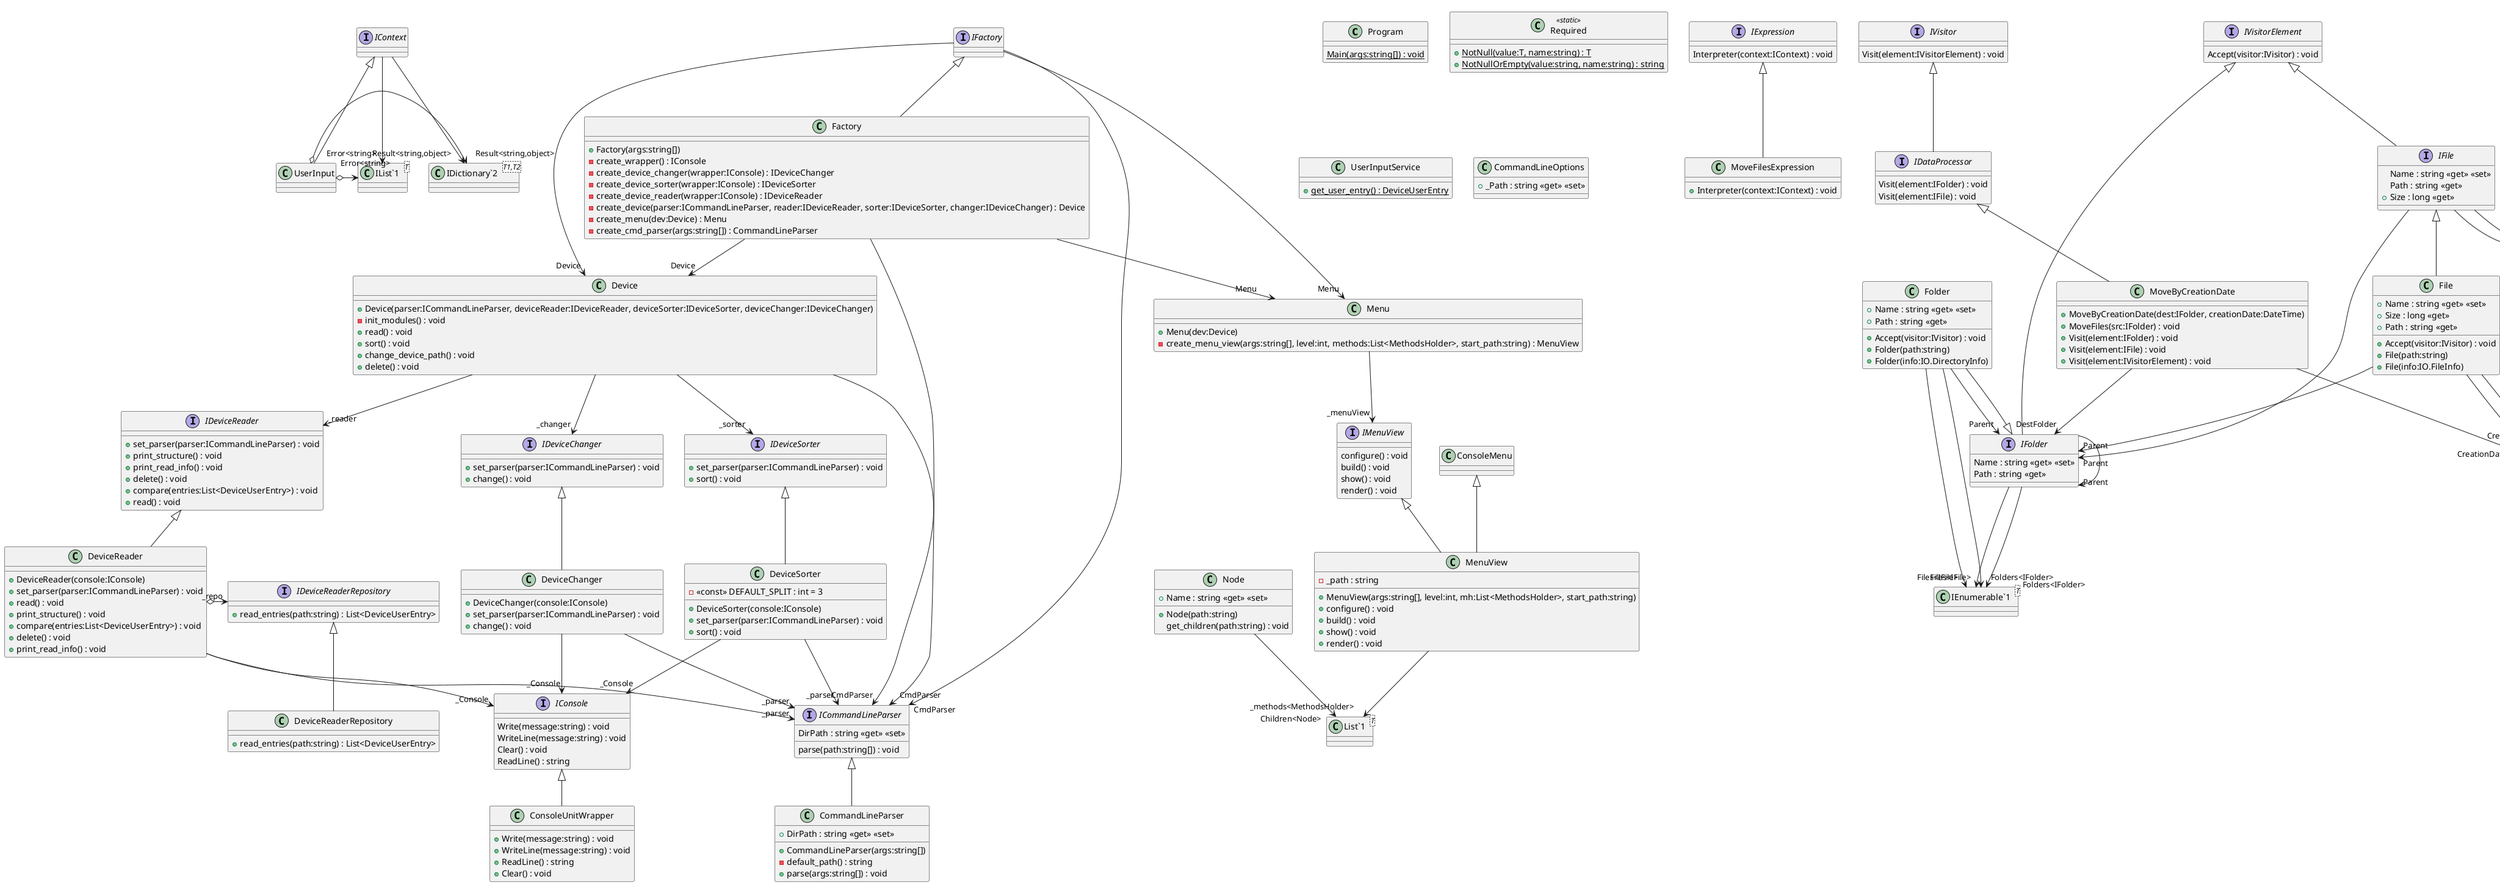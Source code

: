 @startuml
class Program {
    {static} Main(args:string[]) : void
}
interface IContext {
}
interface IExpression {
    Interpreter(context:IContext) : void
}
class "IDictionary`2"<T1,T2> {
}
class "IList`1"<T> {
}
IContext --> "Result<string,object>" "IDictionary`2"
IContext --> "Error<string>" "IList`1"
class UserInput {
}
class MoveFilesExpression {
    + Interpreter(context:IContext) : void
}
class "IDictionary`2"<T1,T2> {
}
class "IList`1"<T> {
}
IContext <|-- UserInput
UserInput o-> "Result<string,object>" "IDictionary`2"
UserInput o-> "Error<string>" "IList`1"
IExpression <|-- MoveFilesExpression
class Folder {
    + Name : string <<get>> <<set>>
    + Path : string <<get>>
    + Accept(visitor:IVisitor) : void
    + Folder(path:string)
    + Folder(info:IO.DirectoryInfo)
}
class File {
    + Name : string <<get>> <<set>>
    + Size : long <<get>>
    + Path : string <<get>>
    + Accept(visitor:IVisitor) : void
    + File(path:string)
    + File(info:IO.FileInfo)
}
class MoveByCreationDate {
    + MoveByCreationDate(dest:IFolder, creationDate:DateTime)
    + MoveFiles(src:IFolder) : void
    + Visit(element:IFolder) : void
    + Visit(element:IFile) : void
    + Visit(element:IVisitorElement) : void
}
class "IEnumerable`1"<T> {
}
IFolder <|-- Folder
Folder --> "Parent" IFolder
Folder --> "Files<IFile>" "IEnumerable`1"
Folder --> "Folders<IFolder>" "IEnumerable`1"
IFile <|-- File
File --> "Created" DateTime
File --> "Changed" DateTime
File --> "Parent" IFolder
IDataProcessor <|-- MoveByCreationDate
MoveByCreationDate --> "CreationDate" DateTime
MoveByCreationDate --> "DestFolder" IFolder
interface IVisitorElement {
    Accept(visitor:IVisitor) : void
}
interface IVisitor {
    Visit(element:IVisitorElement) : void
}
interface IFolder {
    Name : string <<get>> <<set>>
    Path : string <<get>>
}
interface IFile {
    Name : string <<get>> <<set>>
    Path : string <<get>>
    + Size : long <<get>>
}
interface IDataProcessor {
    Visit(element:IFolder) : void
    Visit(element:IFile) : void
}
class "IEnumerable`1"<T> {
}
IVisitorElement <|-- IFolder
IFolder --> "Parent" IFolder
IFolder --> "Files<IFile>" "IEnumerable`1"
IFolder --> "Folders<IFolder>" "IEnumerable`1"
IVisitorElement <|-- IFile
IFile --> "Parent" IFolder
IFile --> "Created" DateTime
IFile --> "Changed" DateTime
IVisitor <|-- IDataProcessor
class Required <<static>> {
    + {static} NotNull(value:T, name:string) : T
    + {static} NotNullOrEmpty(value:string, name:string) : string
}
class Device {
    + Device(parser:ICommandLineParser, deviceReader:IDeviceReader, deviceSorter:IDeviceSorter, deviceChanger:IDeviceChanger)
    - init_modules() : void
    + read() : void
    + sort() : void
    + change_device_path() : void
    + delete() : void
}
Device --> "CmdParser" ICommandLineParser
Device --> "_reader" IDeviceReader
Device --> "_sorter" IDeviceSorter
Device --> "_changer" IDeviceChanger
class DeviceChanger {
    + DeviceChanger(console:IConsole)
    + set_parser(parser:ICommandLineParser) : void
    + change() : void
}
IDeviceChanger <|-- DeviceChanger
DeviceChanger --> "_parser" ICommandLineParser
DeviceChanger --> "_Console" IConsole
class DeviceReader {
    + DeviceReader(console:IConsole)
    + set_parser(parser:ICommandLineParser) : void
    + read() : void
    + print_structure() : void
    + compare(entries:List<DeviceUserEntry>) : void
    + delete() : void
    + print_read_info() : void
}
IDeviceReader <|-- DeviceReader
DeviceReader --> "_parser" ICommandLineParser
DeviceReader o-> "_repo" IDeviceReaderRepository
DeviceReader --> "_Console" IConsole
class DeviceSorter {
    - <<const>> DEFAULT_SPLIT : int = 3
    + DeviceSorter(console:IConsole)
    + set_parser(parser:ICommandLineParser) : void
    + sort() : void
}
IDeviceSorter <|-- DeviceSorter
DeviceSorter --> "_parser" ICommandLineParser
DeviceSorter --> "_Console" IConsole
class Factory {
    + Factory(args:string[])
    - create_wrapper() : IConsole
    - create_device_changer(wrapper:IConsole) : IDeviceChanger
    - create_device_sorter(wrapper:IConsole) : IDeviceSorter
    - create_device_reader(wrapper:IConsole) : IDeviceReader
    - create_device(parser:ICommandLineParser, reader:IDeviceReader, sorter:IDeviceSorter, changer:IDeviceChanger) : Device
    - create_menu(dev:Device) : Menu
    - create_cmd_parser(args:string[]) : CommandLineParser
}
IFactory <|-- Factory
Factory --> "Menu" Menu
Factory --> "Device" Device
Factory --> "CmdParser" ICommandLineParser
class Menu {
    + Menu(dev:Device)
    - create_menu_view(args:string[], level:int, methods:List<MethodsHolder>, start_path:string) : MenuView
}
Menu --> "_menuView" IMenuView
class MenuBuilder {
    + {static} get_args() : string[]
    + {static} get_lvl() : int
    + {static} get_methods(dev:Device) : List<MethodsHolder>
}
IMenuBuilder <|-- MenuBuilder
class MenuView {
    - _path : string
    + MenuView(args:string[], level:int, mh:List<MethodsHolder>, start_path:string)
    + configure() : void
    + build() : void
    + show() : void
    + render() : void
}
class "List`1"<T> {
}
ConsoleMenu <|-- MenuView
IMenuView <|-- MenuView
MenuView --> "_methods<MethodsHolder>" "List`1"
interface IDeviceChanger {
    + set_parser(parser:ICommandLineParser) : void
    + change() : void
}
interface IDeviceReader {
    + set_parser(parser:ICommandLineParser) : void
    + print_structure() : void
    + print_read_info() : void
    + delete() : void
    + compare(entries:List<DeviceUserEntry>) : void
    + read() : void
}
interface IDeviceSorter {
    + set_parser(parser:ICommandLineParser) : void
    + sort() : void
}
class DeviceReaderRepository {
    + read_entries(path:string) : List<DeviceUserEntry>
}
IDeviceReaderRepository <|-- DeviceReaderRepository
class DeviceNoteService {
    - <<const>> InfoFileName : string = ".photon.json"
    + {static} get_file_path(path:string, create:bool) : string
    + {static} exclude_directory_delete(path:string, sort_word:string) : void
    + {static} delete_entry(path:string, entry:DeviceUserEntry) : void
    + {static} add_entry(path:string, entry:DeviceUserEntry) : void
}
IDeviceNoteService <|-- DeviceNoteService
class DevicePathService {
    + {static} path_valid(path:string) : bool
    + {static} get_file(path:string) : FileInfo
}
IDevicePathService <|-- DevicePathService
class UserInputService {
    {static} + get_user_entry() : DeviceUserEntry
}
class CommandLineOptions {
    + _Path : string <<get>> <<set>>
}
class CommandLineParser {
    + DirPath : string <<get>> <<set>>
    + CommandLineParser(args:string[])
    - default_path() : string
    + parse(args:string[]) : void
}
ICommandLineParser <|-- CommandLineParser
class ConsoleUnitWrapper {
    + Write(message:string) : void
    + WriteLine(message:string) : void
    + ReadLine() : string
    + Clear() : void
}
IConsole <|-- ConsoleUnitWrapper
interface IConsole {
    Write(message:string) : void
    WriteLine(message:string) : void
    Clear() : void
    ReadLine() : string
}
interface INodePrinter {
    + {static} print_tree(tree:Node, indent:string, last:bool) : void
}
class Node {
    + Name : string <<get>> <<set>>
    + Node(path:string)
    get_children(path:string) : void
}
class "List`1"<T> {
}
Node --> "Children<Node>" "List`1"
class NodePrinter {
    + {static} print_tree(tree:Node, indent:string, last:bool) : void
}
INodePrinter <|-- NodePrinter
class DeviceUserEntry <<struct>> {
    + DeviceUserEntry(name:string, desc:string, time:DateTime)
    + SortWord : string <<get>> <<set>>
    + Description : string <<get>> <<set>>
}
DeviceUserEntry --> "SortTime" DateTime
class MethodsHolder <<struct>> {
    + MethodsHolder(method:Action, description:string)
    + _description : string <<get>>
}
MethodsHolder --> "_method" Action
interface IFactory {
}
IFactory --> "Menu" Menu
IFactory --> "CmdParser" ICommandLineParser
IFactory --> "Device" Device
interface IMenuBuilder {
    {static} get_methods(dev:Device) : List<MethodsHolder>
    {static} get_args() : string []
    {static} get_lvl() : int
}
interface IMenuView {
    configure() : void
    build() : void
    show() : void
    render() : void
}
interface IDeviceReaderRepository {
    + read_entries(path:string) : List<DeviceUserEntry>
}
interface IDeviceNoteService {
    + {static} get_file_path(path:string, create:bool) : string
    + {static} add_entry(path:string, entry:DeviceUserEntry) : void
    + {static} delete_entry(path:string, entry:DeviceUserEntry) : void
    + {static} read_entries(path:string) : List<DeviceUserEntry>
}
interface IDevicePathService {
    {static} path_valid(path:string) : bool
    {static} get_file(path:string) : FileInfo
}
interface ICommandLineParser {
    DirPath : string <<get>> <<set>>
    parse(path:string[]) : void
}
@enduml
